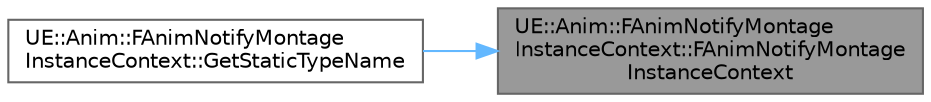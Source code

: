 digraph "UE::Anim::FAnimNotifyMontageInstanceContext::FAnimNotifyMontageInstanceContext"
{
 // INTERACTIVE_SVG=YES
 // LATEX_PDF_SIZE
  bgcolor="transparent";
  edge [fontname=Helvetica,fontsize=10,labelfontname=Helvetica,labelfontsize=10];
  node [fontname=Helvetica,fontsize=10,shape=box,height=0.2,width=0.4];
  rankdir="RL";
  Node1 [id="Node000001",label="UE::Anim::FAnimNotifyMontage\lInstanceContext::FAnimNotifyMontage\lInstanceContext",height=0.2,width=0.4,color="gray40", fillcolor="grey60", style="filled", fontcolor="black",tooltip=" "];
  Node1 -> Node2 [id="edge1_Node000001_Node000002",dir="back",color="steelblue1",style="solid",tooltip=" "];
  Node2 [id="Node000002",label="UE::Anim::FAnimNotifyMontage\lInstanceContext::GetStaticTypeName",height=0.2,width=0.4,color="grey40", fillcolor="white", style="filled",URL="$d2/d8c/classUE_1_1Anim_1_1FAnimNotifyMontageInstanceContext.html#a8f7745d9c738a95c95707eeaf93f5da1",tooltip=" "];
}
